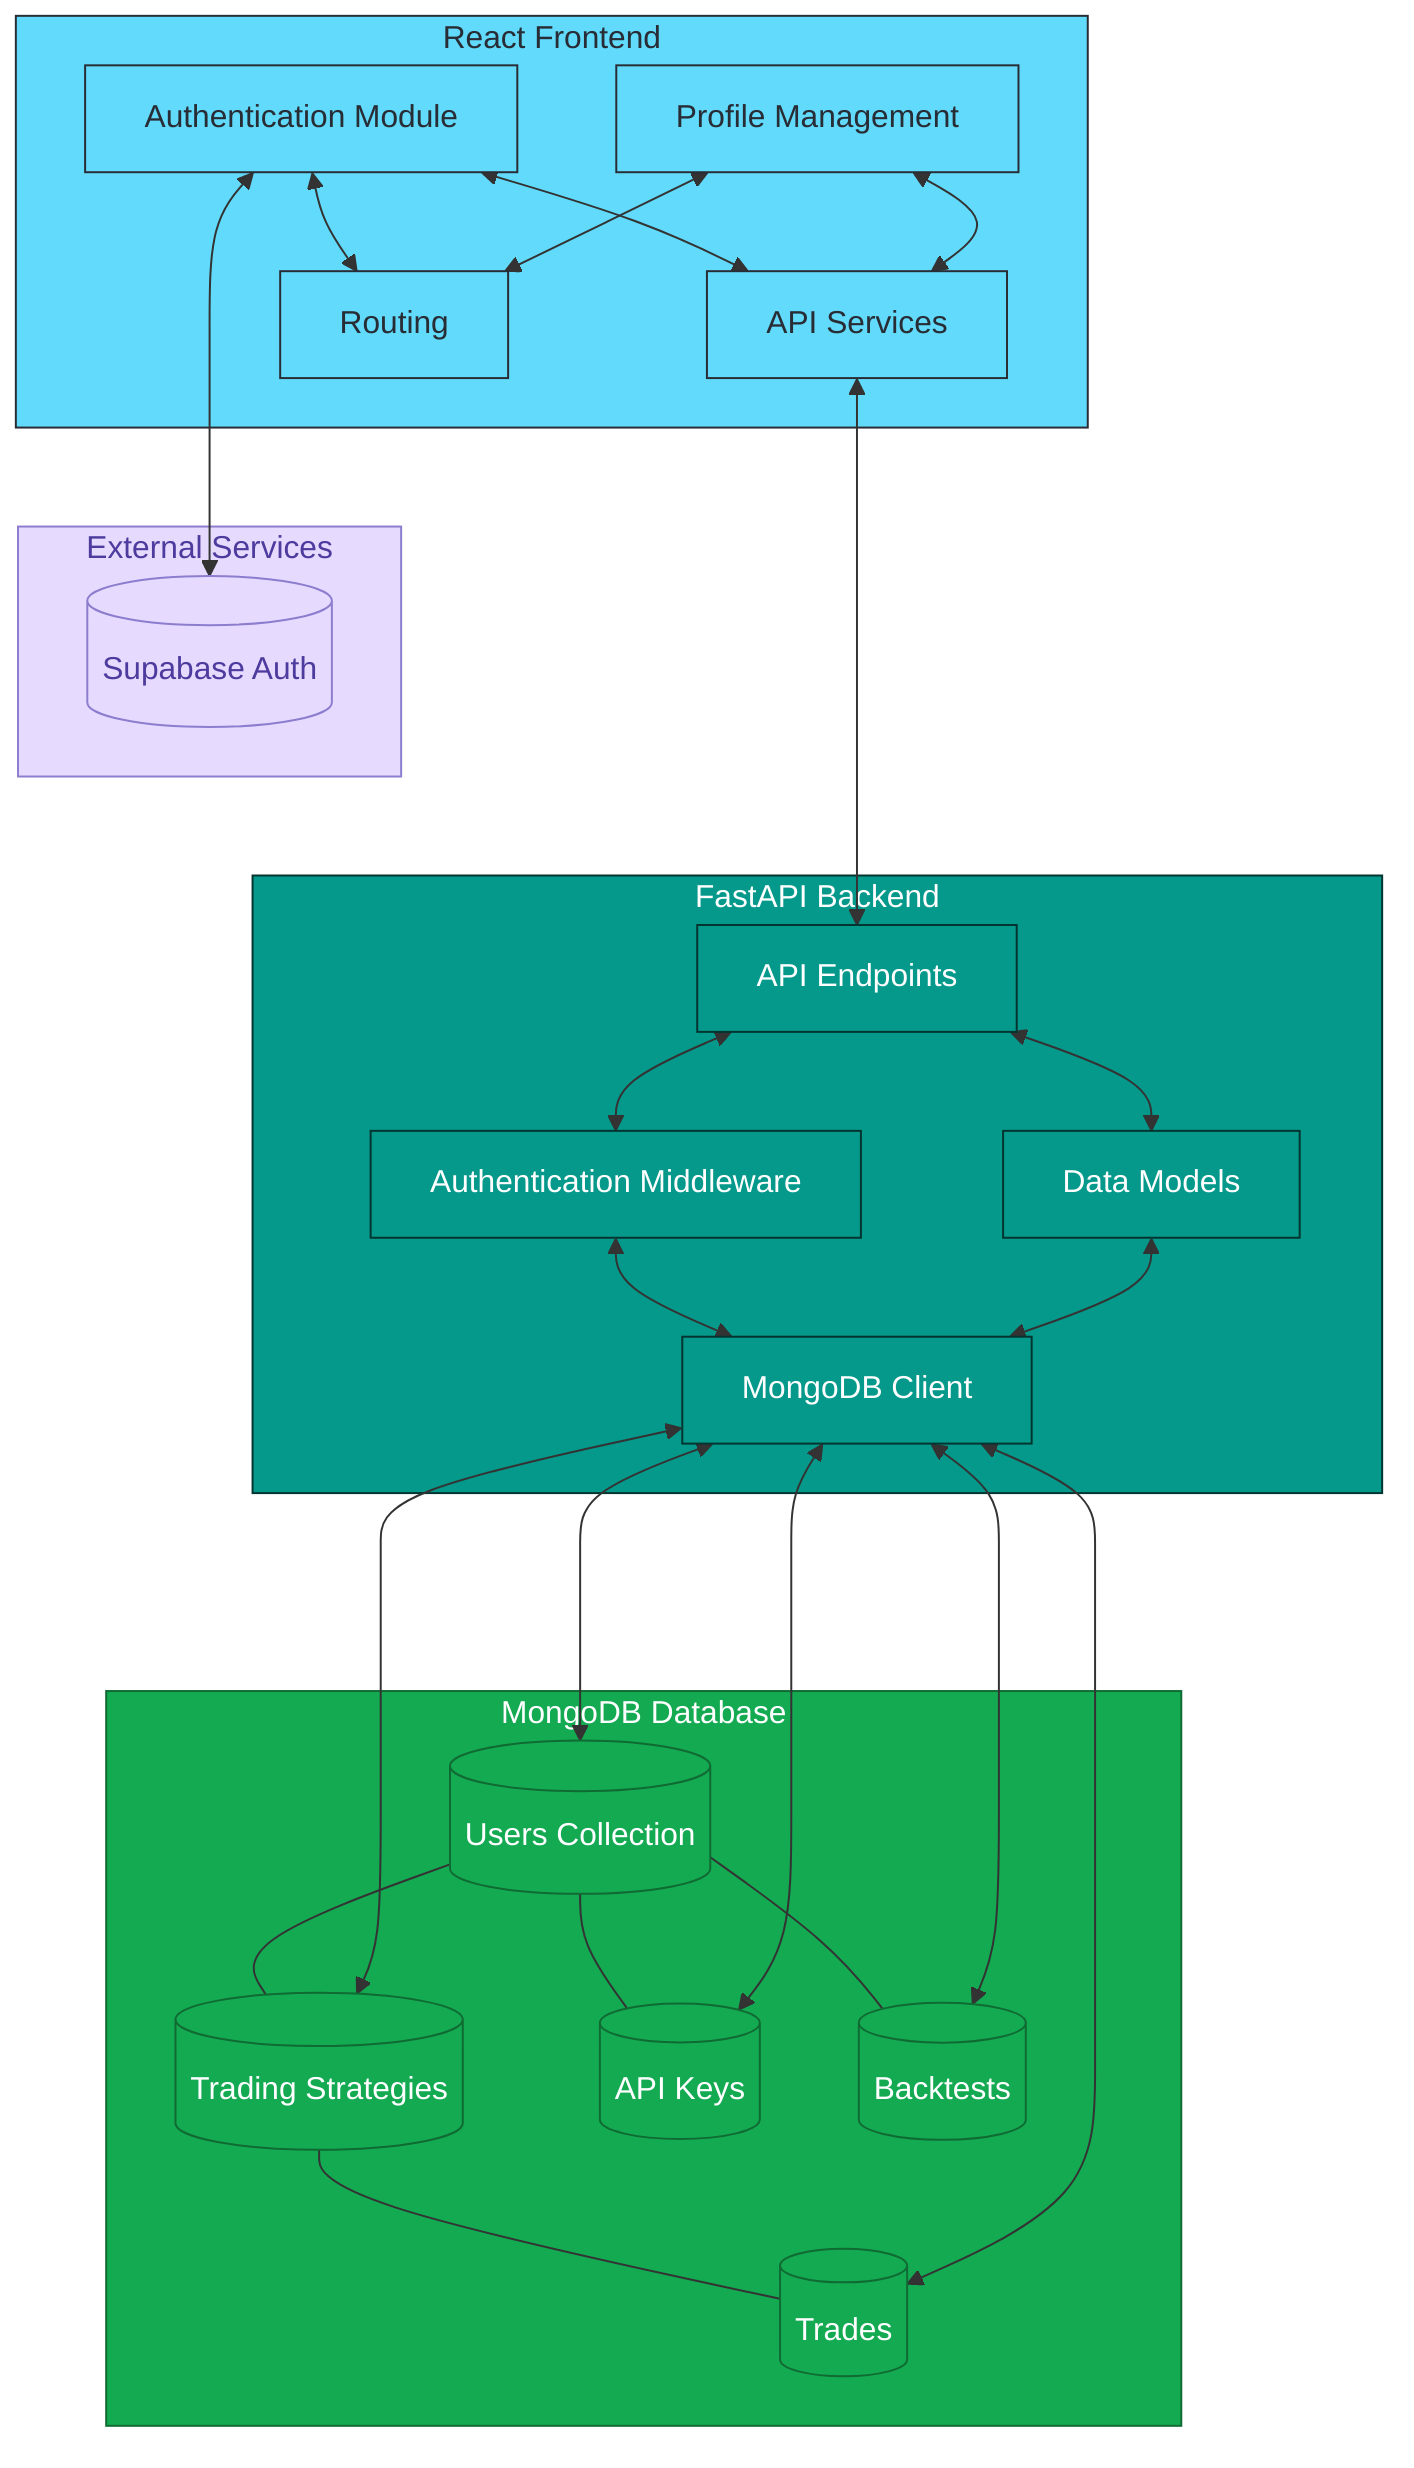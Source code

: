 flowchart TD
    %% React Frontend Components
    subgraph ReactFrontend["React Frontend"]
        direction TB
        AuthModule["Authentication Module"] 
        ProfileModule["Profile Management"]
        ServicesModule["API Services"]
        RoutingModule["Routing"]
        
        AuthModule <--> ServicesModule
        ProfileModule <--> ServicesModule
        AuthModule <--> RoutingModule
        ProfileModule <--> RoutingModule
    end
    
    %% FastAPI Backend Components
    subgraph FastAPIBackend["FastAPI Backend"]
        direction TB
        Endpoints["API Endpoints"]
        Auth["Authentication Middleware"]
        DBClient["MongoDB Client"]
        Models["Data Models"]
        
        Endpoints <--> Auth
        Auth <--> DBClient
        Endpoints <--> Models
        Models <--> DBClient
    end
    
    %% MongoDB Database
    subgraph MongoDB["MongoDB Database"]
        direction TB
        Users[(Users Collection)]
        Strategies[(Trading Strategies)]
        APIKeys[(API Keys)]
        Backtests[(Backtests)]
        Trades[(Trades)]
        
        Users --- Strategies
        Users --- APIKeys
        Users --- Backtests
        Strategies --- Trades
    end
    
    %% External Services
    subgraph ExternalServices["External Services"]
        direction TB
        SupabaseAuth[(Supabase Auth)]
    end
    
    %% Connections between main components
    AuthModule <---> SupabaseAuth
    ServicesModule <---> Endpoints
    DBClient <---> Users
    DBClient <---> Strategies
    DBClient <---> APIKeys
    DBClient <---> Backtests
    DBClient <---> Trades
    
    %% Styling
    classDef reactComponents fill:#61dafb,stroke:#282c34,color:#282c34
    classDef apiComponents fill:#05998b,stroke:#033430,color:white
    classDef dbComponents fill:#13aa52,stroke:#106b33,color:white
    classDef extComponents fill:#e6dbff,stroke:#8d7dce,color:#4d3b9e
    
    class AuthModule,ProfileModule,ServicesModule,RoutingModule reactComponents
    class Endpoints,Auth,DBClient,Models apiComponents
    class Users,Strategies,APIKeys,Backtests,Trades dbComponents
    class SupabaseAuth extComponents
    class ReactFrontend reactComponents
    class FastAPIBackend apiComponents
    class MongoDB dbComponents
    class ExternalServices extComponents